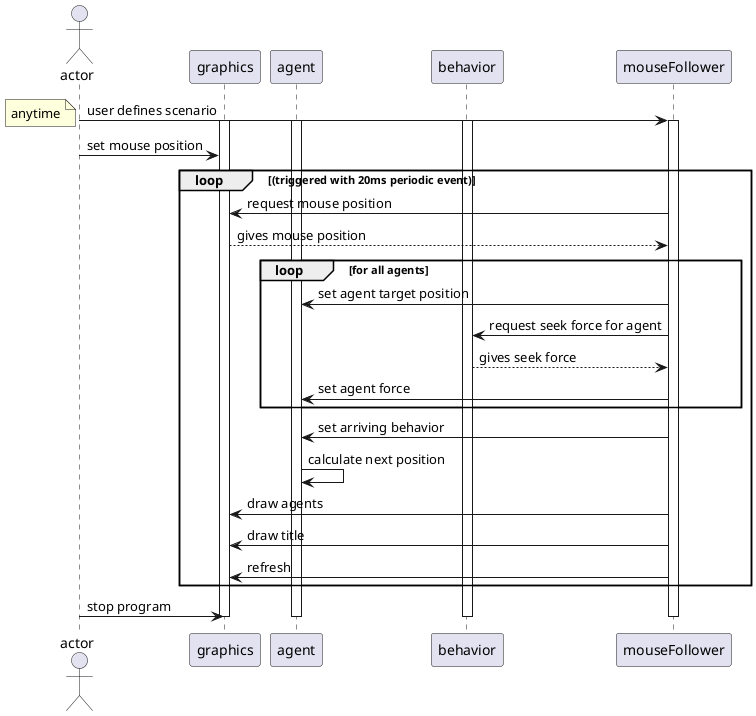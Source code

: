 @startuml
actor actor as user
participant graphics as view
participant agent as agent
participant behavior as steeringBehavior
participant mouseFollower as mF

user -> mF: user defines scenario
activate mF
activate view
activate agent
activate steeringBehavior
note left: anytime
user -> view:  set mouse position
loop (triggered with 20ms periodic event)
    mF -> view: request mouse position
    view --> mF: gives mouse position
    loop for all agents
        mF -> agent: set agent target position
        mF -> steeringBehavior: request seek force for agent
        steeringBehavior --> mF: gives seek force
        mF -> agent: set agent force
    end
    mF -> agent: set arriving behavior
    agent -> agent: calculate next position    
    mF -> view: draw agents
    mF -> view: draw title
    mF -> view: refresh
end
user -> view: stop program
deactivate mF
deactivate view
deactivate agent
deactivate steeringBehavior
@enduml
